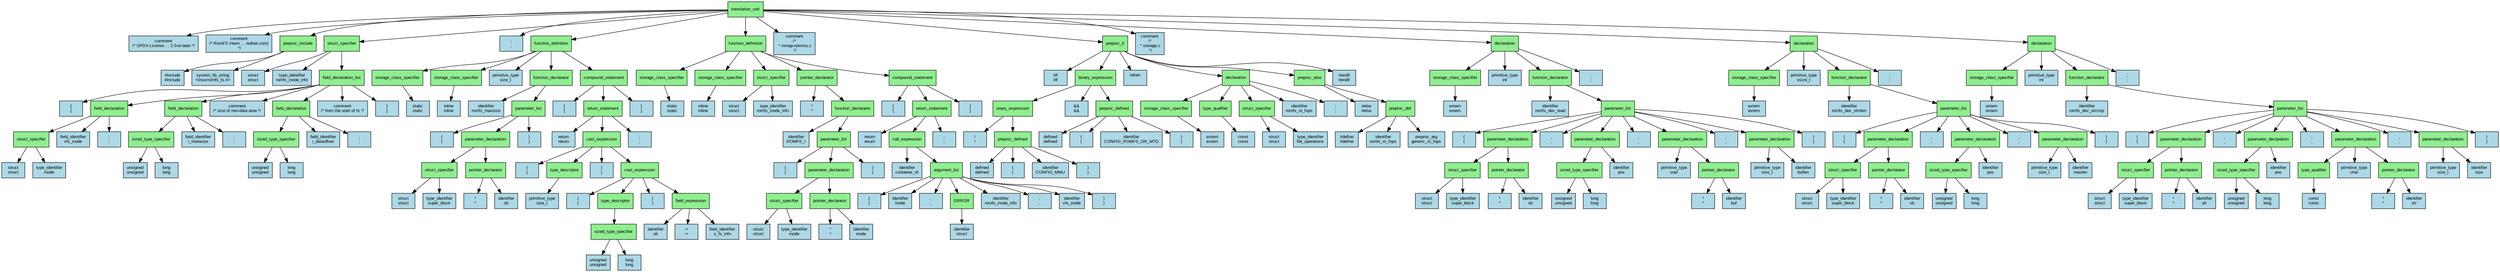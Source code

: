 digraph internal_ast {
    rankdir=TB;
    node [shape=rectangle, fontname="Arial", fontsize=10];
    edge [fontname="Arial", fontsize=8];

    node_1 [label="translation_unit", fillcolor="lightgreen", style="filled"];
    node_2 [label="comment\n/* SPDX-License ... 2.0-or-later */", fillcolor="lightblue", style="filled"];
    node_1 -> node_2;
    node_3 [label="comment\n/* RomFS intern ... redhat.com)\n */", fillcolor="lightblue", style="filled"];
    node_1 -> node_3;
    node_4 [label="preproc_include", fillcolor="lightgreen", style="filled"];
    node_1 -> node_4;
    node_5 [label="#include\n#include", fillcolor="lightblue", style="filled"];
    node_4 -> node_5;
    node_6 [label="system_lib_string\n\<linux/romfs_fs.h\>", fillcolor="lightblue", style="filled"];
    node_4 -> node_6;
    node_7 [label="struct_specifier", fillcolor="lightgreen", style="filled"];
    node_1 -> node_7;
    node_8 [label="struct\nstruct", fillcolor="lightblue", style="filled"];
    node_7 -> node_8;
    node_9 [label="type_identifier\nromfs_inode_info", fillcolor="lightblue", style="filled"];
    node_7 -> node_9;
    node_10 [label="field_declaration_list", fillcolor="lightgreen", style="filled"];
    node_7 -> node_10;
    node_11 [label="\{\n\{", fillcolor="lightblue", style="filled"];
    node_10 -> node_11;
    node_12 [label="field_declaration", fillcolor="lightgreen", style="filled"];
    node_10 -> node_12;
    node_13 [label="struct_specifier", fillcolor="lightgreen", style="filled"];
    node_12 -> node_13;
    node_14 [label="struct\nstruct", fillcolor="lightblue", style="filled"];
    node_13 -> node_14;
    node_15 [label="type_identifier\ninode", fillcolor="lightblue", style="filled"];
    node_13 -> node_15;
    node_16 [label="field_identifier\nvfs_inode", fillcolor="lightblue", style="filled"];
    node_12 -> node_16;
    node_17 [label=";\n;", fillcolor="lightblue", style="filled"];
    node_12 -> node_17;
    node_18 [label="field_declaration", fillcolor="lightgreen", style="filled"];
    node_10 -> node_18;
    node_19 [label="sized_type_specifier", fillcolor="lightgreen", style="filled"];
    node_18 -> node_19;
    node_20 [label="unsigned\nunsigned", fillcolor="lightblue", style="filled"];
    node_19 -> node_20;
    node_21 [label="long\nlong", fillcolor="lightblue", style="filled"];
    node_19 -> node_21;
    node_22 [label="field_identifier\ni_metasize", fillcolor="lightblue", style="filled"];
    node_18 -> node_22;
    node_23 [label=";\n;", fillcolor="lightblue", style="filled"];
    node_18 -> node_23;
    node_24 [label="comment\n/* size of non-data area */", fillcolor="lightblue", style="filled"];
    node_10 -> node_24;
    node_25 [label="field_declaration", fillcolor="lightgreen", style="filled"];
    node_10 -> node_25;
    node_26 [label="sized_type_specifier", fillcolor="lightgreen", style="filled"];
    node_25 -> node_26;
    node_27 [label="unsigned\nunsigned", fillcolor="lightblue", style="filled"];
    node_26 -> node_27;
    node_28 [label="long\nlong", fillcolor="lightblue", style="filled"];
    node_26 -> node_28;
    node_29 [label="field_identifier\ni_dataoffset", fillcolor="lightblue", style="filled"];
    node_25 -> node_29;
    node_30 [label=";\n;", fillcolor="lightblue", style="filled"];
    node_25 -> node_30;
    node_31 [label="comment\n/* from the start of fs */", fillcolor="lightblue", style="filled"];
    node_10 -> node_31;
    node_32 [label="\}\n\}", fillcolor="lightblue", style="filled"];
    node_10 -> node_32;
    node_33 [label=";\n;", fillcolor="lightblue", style="filled"];
    node_1 -> node_33;
    node_34 [label="function_definition", fillcolor="lightgreen", style="filled"];
    node_1 -> node_34;
    node_35 [label="storage_class_specifier", fillcolor="lightgreen", style="filled"];
    node_34 -> node_35;
    node_36 [label="static\nstatic", fillcolor="lightblue", style="filled"];
    node_35 -> node_36;
    node_37 [label="storage_class_specifier", fillcolor="lightgreen", style="filled"];
    node_34 -> node_37;
    node_38 [label="inline\ninline", fillcolor="lightblue", style="filled"];
    node_37 -> node_38;
    node_39 [label="primitive_type\nsize_t", fillcolor="lightblue", style="filled"];
    node_34 -> node_39;
    node_40 [label="function_declarator", fillcolor="lightgreen", style="filled"];
    node_34 -> node_40;
    node_41 [label="identifier\nromfs_maxsize", fillcolor="lightblue", style="filled"];
    node_40 -> node_41;
    node_42 [label="parameter_list", fillcolor="lightgreen", style="filled"];
    node_40 -> node_42;
    node_43 [label="(\n(", fillcolor="lightblue", style="filled"];
    node_42 -> node_43;
    node_44 [label="parameter_declaration", fillcolor="lightgreen", style="filled"];
    node_42 -> node_44;
    node_45 [label="struct_specifier", fillcolor="lightgreen", style="filled"];
    node_44 -> node_45;
    node_46 [label="struct\nstruct", fillcolor="lightblue", style="filled"];
    node_45 -> node_46;
    node_47 [label="type_identifier\nsuper_block", fillcolor="lightblue", style="filled"];
    node_45 -> node_47;
    node_48 [label="pointer_declarator", fillcolor="lightgreen", style="filled"];
    node_44 -> node_48;
    node_49 [label="*\n*", fillcolor="lightblue", style="filled"];
    node_48 -> node_49;
    node_50 [label="identifier\nsb", fillcolor="lightblue", style="filled"];
    node_48 -> node_50;
    node_51 [label=")\n)", fillcolor="lightblue", style="filled"];
    node_42 -> node_51;
    node_52 [label="compound_statement", fillcolor="lightgreen", style="filled"];
    node_34 -> node_52;
    node_53 [label="\{\n\{", fillcolor="lightblue", style="filled"];
    node_52 -> node_53;
    node_54 [label="return_statement", fillcolor="lightgreen", style="filled"];
    node_52 -> node_54;
    node_55 [label="return\nreturn", fillcolor="lightblue", style="filled"];
    node_54 -> node_55;
    node_56 [label="cast_expression", fillcolor="lightgreen", style="filled"];
    node_54 -> node_56;
    node_57 [label="(\n(", fillcolor="lightblue", style="filled"];
    node_56 -> node_57;
    node_58 [label="type_descriptor", fillcolor="lightgreen", style="filled"];
    node_56 -> node_58;
    node_59 [label="primitive_type\nsize_t", fillcolor="lightblue", style="filled"];
    node_58 -> node_59;
    node_60 [label=")\n)", fillcolor="lightblue", style="filled"];
    node_56 -> node_60;
    node_61 [label="cast_expression", fillcolor="lightgreen", style="filled"];
    node_56 -> node_61;
    node_62 [label="(\n(", fillcolor="lightblue", style="filled"];
    node_61 -> node_62;
    node_63 [label="type_descriptor", fillcolor="lightgreen", style="filled"];
    node_61 -> node_63;
    node_64 [label="sized_type_specifier", fillcolor="lightgreen", style="filled"];
    node_63 -> node_64;
    node_65 [label="unsigned\nunsigned", fillcolor="lightblue", style="filled"];
    node_64 -> node_65;
    node_66 [label="long\nlong", fillcolor="lightblue", style="filled"];
    node_64 -> node_66;
    node_67 [label=")\n)", fillcolor="lightblue", style="filled"];
    node_61 -> node_67;
    node_68 [label="field_expression", fillcolor="lightgreen", style="filled"];
    node_61 -> node_68;
    node_69 [label="identifier\nsb", fillcolor="lightblue", style="filled"];
    node_68 -> node_69;
    node_70 [label="-\>\n-\>", fillcolor="lightblue", style="filled"];
    node_68 -> node_70;
    node_71 [label="field_identifier\ns_fs_info", fillcolor="lightblue", style="filled"];
    node_68 -> node_71;
    node_72 [label=";\n;", fillcolor="lightblue", style="filled"];
    node_54 -> node_72;
    node_73 [label="\}\n\}", fillcolor="lightblue", style="filled"];
    node_52 -> node_73;
    node_74 [label="function_definition", fillcolor="lightgreen", style="filled"];
    node_1 -> node_74;
    node_75 [label="storage_class_specifier", fillcolor="lightgreen", style="filled"];
    node_74 -> node_75;
    node_76 [label="static\nstatic", fillcolor="lightblue", style="filled"];
    node_75 -> node_76;
    node_77 [label="storage_class_specifier", fillcolor="lightgreen", style="filled"];
    node_74 -> node_77;
    node_78 [label="inline\ninline", fillcolor="lightblue", style="filled"];
    node_77 -> node_78;
    node_79 [label="struct_specifier", fillcolor="lightgreen", style="filled"];
    node_74 -> node_79;
    node_80 [label="struct\nstruct", fillcolor="lightblue", style="filled"];
    node_79 -> node_80;
    node_81 [label="type_identifier\nromfs_inode_info", fillcolor="lightblue", style="filled"];
    node_79 -> node_81;
    node_82 [label="pointer_declarator", fillcolor="lightgreen", style="filled"];
    node_74 -> node_82;
    node_83 [label="*\n*", fillcolor="lightblue", style="filled"];
    node_82 -> node_83;
    node_84 [label="function_declarator", fillcolor="lightgreen", style="filled"];
    node_82 -> node_84;
    node_85 [label="identifier\nROMFS_I", fillcolor="lightblue", style="filled"];
    node_84 -> node_85;
    node_86 [label="parameter_list", fillcolor="lightgreen", style="filled"];
    node_84 -> node_86;
    node_87 [label="(\n(", fillcolor="lightblue", style="filled"];
    node_86 -> node_87;
    node_88 [label="parameter_declaration", fillcolor="lightgreen", style="filled"];
    node_86 -> node_88;
    node_89 [label="struct_specifier", fillcolor="lightgreen", style="filled"];
    node_88 -> node_89;
    node_90 [label="struct\nstruct", fillcolor="lightblue", style="filled"];
    node_89 -> node_90;
    node_91 [label="type_identifier\ninode", fillcolor="lightblue", style="filled"];
    node_89 -> node_91;
    node_92 [label="pointer_declarator", fillcolor="lightgreen", style="filled"];
    node_88 -> node_92;
    node_93 [label="*\n*", fillcolor="lightblue", style="filled"];
    node_92 -> node_93;
    node_94 [label="identifier\ninode", fillcolor="lightblue", style="filled"];
    node_92 -> node_94;
    node_95 [label=")\n)", fillcolor="lightblue", style="filled"];
    node_86 -> node_95;
    node_96 [label="compound_statement", fillcolor="lightgreen", style="filled"];
    node_74 -> node_96;
    node_97 [label="\{\n\{", fillcolor="lightblue", style="filled"];
    node_96 -> node_97;
    node_98 [label="return_statement", fillcolor="lightgreen", style="filled"];
    node_96 -> node_98;
    node_99 [label="return\nreturn", fillcolor="lightblue", style="filled"];
    node_98 -> node_99;
    node_100 [label="call_expression", fillcolor="lightgreen", style="filled"];
    node_98 -> node_100;
    node_101 [label="identifier\ncontainer_of", fillcolor="lightblue", style="filled"];
    node_100 -> node_101;
    node_102 [label="argument_list", fillcolor="lightgreen", style="filled"];
    node_100 -> node_102;
    node_103 [label="(\n(", fillcolor="lightblue", style="filled"];
    node_102 -> node_103;
    node_104 [label="identifier\ninode", fillcolor="lightblue", style="filled"];
    node_102 -> node_104;
    node_105 [label=",\n,", fillcolor="lightblue", style="filled"];
    node_102 -> node_105;
    node_106 [label="ERROR", fillcolor="lightgreen", style="filled"];
    node_102 -> node_106;
    node_107 [label="identifier\nstruct", fillcolor="lightblue", style="filled"];
    node_106 -> node_107;
    node_108 [label="identifier\nromfs_inode_info", fillcolor="lightblue", style="filled"];
    node_102 -> node_108;
    node_109 [label=",\n,", fillcolor="lightblue", style="filled"];
    node_102 -> node_109;
    node_110 [label="identifier\nvfs_inode", fillcolor="lightblue", style="filled"];
    node_102 -> node_110;
    node_111 [label=")\n)", fillcolor="lightblue", style="filled"];
    node_102 -> node_111;
    node_112 [label=";\n;", fillcolor="lightblue", style="filled"];
    node_98 -> node_112;
    node_113 [label="\}\n\}", fillcolor="lightblue", style="filled"];
    node_96 -> node_113;
    node_114 [label="comment\n/*\n * mmap-nommu.c\n */", fillcolor="lightblue", style="filled"];
    node_1 -> node_114;
    node_115 [label="preproc_if", fillcolor="lightgreen", style="filled"];
    node_1 -> node_115;
    node_116 [label="#if\n#if", fillcolor="lightblue", style="filled"];
    node_115 -> node_116;
    node_117 [label="binary_expression", fillcolor="lightgreen", style="filled"];
    node_115 -> node_117;
    node_118 [label="unary_expression", fillcolor="lightgreen", style="filled"];
    node_117 -> node_118;
    node_119 [label="!\n!", fillcolor="lightblue", style="filled"];
    node_118 -> node_119;
    node_120 [label="preproc_defined", fillcolor="lightgreen", style="filled"];
    node_118 -> node_120;
    node_121 [label="defined\ndefined", fillcolor="lightblue", style="filled"];
    node_120 -> node_121;
    node_122 [label="(\n(", fillcolor="lightblue", style="filled"];
    node_120 -> node_122;
    node_123 [label="identifier\nCONFIG_MMU", fillcolor="lightblue", style="filled"];
    node_120 -> node_123;
    node_124 [label=")\n)", fillcolor="lightblue", style="filled"];
    node_120 -> node_124;
    node_125 [label="&&\n&&", fillcolor="lightblue", style="filled"];
    node_117 -> node_125;
    node_126 [label="preproc_defined", fillcolor="lightgreen", style="filled"];
    node_117 -> node_126;
    node_127 [label="defined\ndefined", fillcolor="lightblue", style="filled"];
    node_126 -> node_127;
    node_128 [label="(\n(", fillcolor="lightblue", style="filled"];
    node_126 -> node_128;
    node_129 [label="identifier\nCONFIG_ROMFS_ON_MTD", fillcolor="lightblue", style="filled"];
    node_126 -> node_129;
    node_130 [label=")\n)", fillcolor="lightblue", style="filled"];
    node_126 -> node_130;
    node_131 [label="token\n\n", fillcolor="lightblue", style="filled"];
    node_115 -> node_131;
    node_132 [label="declaration", fillcolor="lightgreen", style="filled"];
    node_115 -> node_132;
    node_133 [label="storage_class_specifier", fillcolor="lightgreen", style="filled"];
    node_132 -> node_133;
    node_134 [label="extern\nextern", fillcolor="lightblue", style="filled"];
    node_133 -> node_134;
    node_135 [label="type_qualifier", fillcolor="lightgreen", style="filled"];
    node_132 -> node_135;
    node_136 [label="const\nconst", fillcolor="lightblue", style="filled"];
    node_135 -> node_136;
    node_137 [label="struct_specifier", fillcolor="lightgreen", style="filled"];
    node_132 -> node_137;
    node_138 [label="struct\nstruct", fillcolor="lightblue", style="filled"];
    node_137 -> node_138;
    node_139 [label="type_identifier\nfile_operations", fillcolor="lightblue", style="filled"];
    node_137 -> node_139;
    node_140 [label="identifier\nromfs_ro_fops", fillcolor="lightblue", style="filled"];
    node_132 -> node_140;
    node_141 [label=";\n;", fillcolor="lightblue", style="filled"];
    node_132 -> node_141;
    node_142 [label="preproc_else", fillcolor="lightgreen", style="filled"];
    node_115 -> node_142;
    node_143 [label="#else\n#else", fillcolor="lightblue", style="filled"];
    node_142 -> node_143;
    node_144 [label="preproc_def", fillcolor="lightgreen", style="filled"];
    node_142 -> node_144;
    node_145 [label="#define\n#define", fillcolor="lightblue", style="filled"];
    node_144 -> node_145;
    node_146 [label="identifier\nromfs_ro_fops", fillcolor="lightblue", style="filled"];
    node_144 -> node_146;
    node_147 [label="preproc_arg\ngeneric_ro_fops", fillcolor="lightblue", style="filled"];
    node_144 -> node_147;
    node_148 [label="#endif\n#endif", fillcolor="lightblue", style="filled"];
    node_115 -> node_148;
    node_149 [label="comment\n/*\n * storage.c\n */", fillcolor="lightblue", style="filled"];
    node_1 -> node_149;
    node_150 [label="declaration", fillcolor="lightgreen", style="filled"];
    node_1 -> node_150;
    node_151 [label="storage_class_specifier", fillcolor="lightgreen", style="filled"];
    node_150 -> node_151;
    node_152 [label="extern\nextern", fillcolor="lightblue", style="filled"];
    node_151 -> node_152;
    node_153 [label="primitive_type\nint", fillcolor="lightblue", style="filled"];
    node_150 -> node_153;
    node_154 [label="function_declarator", fillcolor="lightgreen", style="filled"];
    node_150 -> node_154;
    node_155 [label="identifier\nromfs_dev_read", fillcolor="lightblue", style="filled"];
    node_154 -> node_155;
    node_156 [label="parameter_list", fillcolor="lightgreen", style="filled"];
    node_154 -> node_156;
    node_157 [label="(\n(", fillcolor="lightblue", style="filled"];
    node_156 -> node_157;
    node_158 [label="parameter_declaration", fillcolor="lightgreen", style="filled"];
    node_156 -> node_158;
    node_159 [label="struct_specifier", fillcolor="lightgreen", style="filled"];
    node_158 -> node_159;
    node_160 [label="struct\nstruct", fillcolor="lightblue", style="filled"];
    node_159 -> node_160;
    node_161 [label="type_identifier\nsuper_block", fillcolor="lightblue", style="filled"];
    node_159 -> node_161;
    node_162 [label="pointer_declarator", fillcolor="lightgreen", style="filled"];
    node_158 -> node_162;
    node_163 [label="*\n*", fillcolor="lightblue", style="filled"];
    node_162 -> node_163;
    node_164 [label="identifier\nsb", fillcolor="lightblue", style="filled"];
    node_162 -> node_164;
    node_165 [label=",\n,", fillcolor="lightblue", style="filled"];
    node_156 -> node_165;
    node_166 [label="parameter_declaration", fillcolor="lightgreen", style="filled"];
    node_156 -> node_166;
    node_167 [label="sized_type_specifier", fillcolor="lightgreen", style="filled"];
    node_166 -> node_167;
    node_168 [label="unsigned\nunsigned", fillcolor="lightblue", style="filled"];
    node_167 -> node_168;
    node_169 [label="long\nlong", fillcolor="lightblue", style="filled"];
    node_167 -> node_169;
    node_170 [label="identifier\npos", fillcolor="lightblue", style="filled"];
    node_166 -> node_170;
    node_171 [label=",\n,", fillcolor="lightblue", style="filled"];
    node_156 -> node_171;
    node_172 [label="parameter_declaration", fillcolor="lightgreen", style="filled"];
    node_156 -> node_172;
    node_173 [label="primitive_type\nvoid", fillcolor="lightblue", style="filled"];
    node_172 -> node_173;
    node_174 [label="pointer_declarator", fillcolor="lightgreen", style="filled"];
    node_172 -> node_174;
    node_175 [label="*\n*", fillcolor="lightblue", style="filled"];
    node_174 -> node_175;
    node_176 [label="identifier\nbuf", fillcolor="lightblue", style="filled"];
    node_174 -> node_176;
    node_177 [label=",\n,", fillcolor="lightblue", style="filled"];
    node_156 -> node_177;
    node_178 [label="parameter_declaration", fillcolor="lightgreen", style="filled"];
    node_156 -> node_178;
    node_179 [label="primitive_type\nsize_t", fillcolor="lightblue", style="filled"];
    node_178 -> node_179;
    node_180 [label="identifier\nbuflen", fillcolor="lightblue", style="filled"];
    node_178 -> node_180;
    node_181 [label=")\n)", fillcolor="lightblue", style="filled"];
    node_156 -> node_181;
    node_182 [label=";\n;", fillcolor="lightblue", style="filled"];
    node_150 -> node_182;
    node_183 [label="declaration", fillcolor="lightgreen", style="filled"];
    node_1 -> node_183;
    node_184 [label="storage_class_specifier", fillcolor="lightgreen", style="filled"];
    node_183 -> node_184;
    node_185 [label="extern\nextern", fillcolor="lightblue", style="filled"];
    node_184 -> node_185;
    node_186 [label="primitive_type\nssize_t", fillcolor="lightblue", style="filled"];
    node_183 -> node_186;
    node_187 [label="function_declarator", fillcolor="lightgreen", style="filled"];
    node_183 -> node_187;
    node_188 [label="identifier\nromfs_dev_strnlen", fillcolor="lightblue", style="filled"];
    node_187 -> node_188;
    node_189 [label="parameter_list", fillcolor="lightgreen", style="filled"];
    node_187 -> node_189;
    node_190 [label="(\n(", fillcolor="lightblue", style="filled"];
    node_189 -> node_190;
    node_191 [label="parameter_declaration", fillcolor="lightgreen", style="filled"];
    node_189 -> node_191;
    node_192 [label="struct_specifier", fillcolor="lightgreen", style="filled"];
    node_191 -> node_192;
    node_193 [label="struct\nstruct", fillcolor="lightblue", style="filled"];
    node_192 -> node_193;
    node_194 [label="type_identifier\nsuper_block", fillcolor="lightblue", style="filled"];
    node_192 -> node_194;
    node_195 [label="pointer_declarator", fillcolor="lightgreen", style="filled"];
    node_191 -> node_195;
    node_196 [label="*\n*", fillcolor="lightblue", style="filled"];
    node_195 -> node_196;
    node_197 [label="identifier\nsb", fillcolor="lightblue", style="filled"];
    node_195 -> node_197;
    node_198 [label=",\n,", fillcolor="lightblue", style="filled"];
    node_189 -> node_198;
    node_199 [label="parameter_declaration", fillcolor="lightgreen", style="filled"];
    node_189 -> node_199;
    node_200 [label="sized_type_specifier", fillcolor="lightgreen", style="filled"];
    node_199 -> node_200;
    node_201 [label="unsigned\nunsigned", fillcolor="lightblue", style="filled"];
    node_200 -> node_201;
    node_202 [label="long\nlong", fillcolor="lightblue", style="filled"];
    node_200 -> node_202;
    node_203 [label="identifier\npos", fillcolor="lightblue", style="filled"];
    node_199 -> node_203;
    node_204 [label=",\n,", fillcolor="lightblue", style="filled"];
    node_189 -> node_204;
    node_205 [label="parameter_declaration", fillcolor="lightgreen", style="filled"];
    node_189 -> node_205;
    node_206 [label="primitive_type\nsize_t", fillcolor="lightblue", style="filled"];
    node_205 -> node_206;
    node_207 [label="identifier\nmaxlen", fillcolor="lightblue", style="filled"];
    node_205 -> node_207;
    node_208 [label=")\n)", fillcolor="lightblue", style="filled"];
    node_189 -> node_208;
    node_209 [label=";\n;", fillcolor="lightblue", style="filled"];
    node_183 -> node_209;
    node_210 [label="declaration", fillcolor="lightgreen", style="filled"];
    node_1 -> node_210;
    node_211 [label="storage_class_specifier", fillcolor="lightgreen", style="filled"];
    node_210 -> node_211;
    node_212 [label="extern\nextern", fillcolor="lightblue", style="filled"];
    node_211 -> node_212;
    node_213 [label="primitive_type\nint", fillcolor="lightblue", style="filled"];
    node_210 -> node_213;
    node_214 [label="function_declarator", fillcolor="lightgreen", style="filled"];
    node_210 -> node_214;
    node_215 [label="identifier\nromfs_dev_strcmp", fillcolor="lightblue", style="filled"];
    node_214 -> node_215;
    node_216 [label="parameter_list", fillcolor="lightgreen", style="filled"];
    node_214 -> node_216;
    node_217 [label="(\n(", fillcolor="lightblue", style="filled"];
    node_216 -> node_217;
    node_218 [label="parameter_declaration", fillcolor="lightgreen", style="filled"];
    node_216 -> node_218;
    node_219 [label="struct_specifier", fillcolor="lightgreen", style="filled"];
    node_218 -> node_219;
    node_220 [label="struct\nstruct", fillcolor="lightblue", style="filled"];
    node_219 -> node_220;
    node_221 [label="type_identifier\nsuper_block", fillcolor="lightblue", style="filled"];
    node_219 -> node_221;
    node_222 [label="pointer_declarator", fillcolor="lightgreen", style="filled"];
    node_218 -> node_222;
    node_223 [label="*\n*", fillcolor="lightblue", style="filled"];
    node_222 -> node_223;
    node_224 [label="identifier\nsb", fillcolor="lightblue", style="filled"];
    node_222 -> node_224;
    node_225 [label=",\n,", fillcolor="lightblue", style="filled"];
    node_216 -> node_225;
    node_226 [label="parameter_declaration", fillcolor="lightgreen", style="filled"];
    node_216 -> node_226;
    node_227 [label="sized_type_specifier", fillcolor="lightgreen", style="filled"];
    node_226 -> node_227;
    node_228 [label="unsigned\nunsigned", fillcolor="lightblue", style="filled"];
    node_227 -> node_228;
    node_229 [label="long\nlong", fillcolor="lightblue", style="filled"];
    node_227 -> node_229;
    node_230 [label="identifier\npos", fillcolor="lightblue", style="filled"];
    node_226 -> node_230;
    node_231 [label=",\n,", fillcolor="lightblue", style="filled"];
    node_216 -> node_231;
    node_232 [label="parameter_declaration", fillcolor="lightgreen", style="filled"];
    node_216 -> node_232;
    node_233 [label="type_qualifier", fillcolor="lightgreen", style="filled"];
    node_232 -> node_233;
    node_234 [label="const\nconst", fillcolor="lightblue", style="filled"];
    node_233 -> node_234;
    node_235 [label="primitive_type\nchar", fillcolor="lightblue", style="filled"];
    node_232 -> node_235;
    node_236 [label="pointer_declarator", fillcolor="lightgreen", style="filled"];
    node_232 -> node_236;
    node_237 [label="*\n*", fillcolor="lightblue", style="filled"];
    node_236 -> node_237;
    node_238 [label="identifier\nstr", fillcolor="lightblue", style="filled"];
    node_236 -> node_238;
    node_239 [label=",\n,", fillcolor="lightblue", style="filled"];
    node_216 -> node_239;
    node_240 [label="parameter_declaration", fillcolor="lightgreen", style="filled"];
    node_216 -> node_240;
    node_241 [label="primitive_type\nsize_t", fillcolor="lightblue", style="filled"];
    node_240 -> node_241;
    node_242 [label="identifier\nsize", fillcolor="lightblue", style="filled"];
    node_240 -> node_242;
    node_243 [label=")\n)", fillcolor="lightblue", style="filled"];
    node_216 -> node_243;
    node_244 [label=";\n;", fillcolor="lightblue", style="filled"];
    node_210 -> node_244;
}